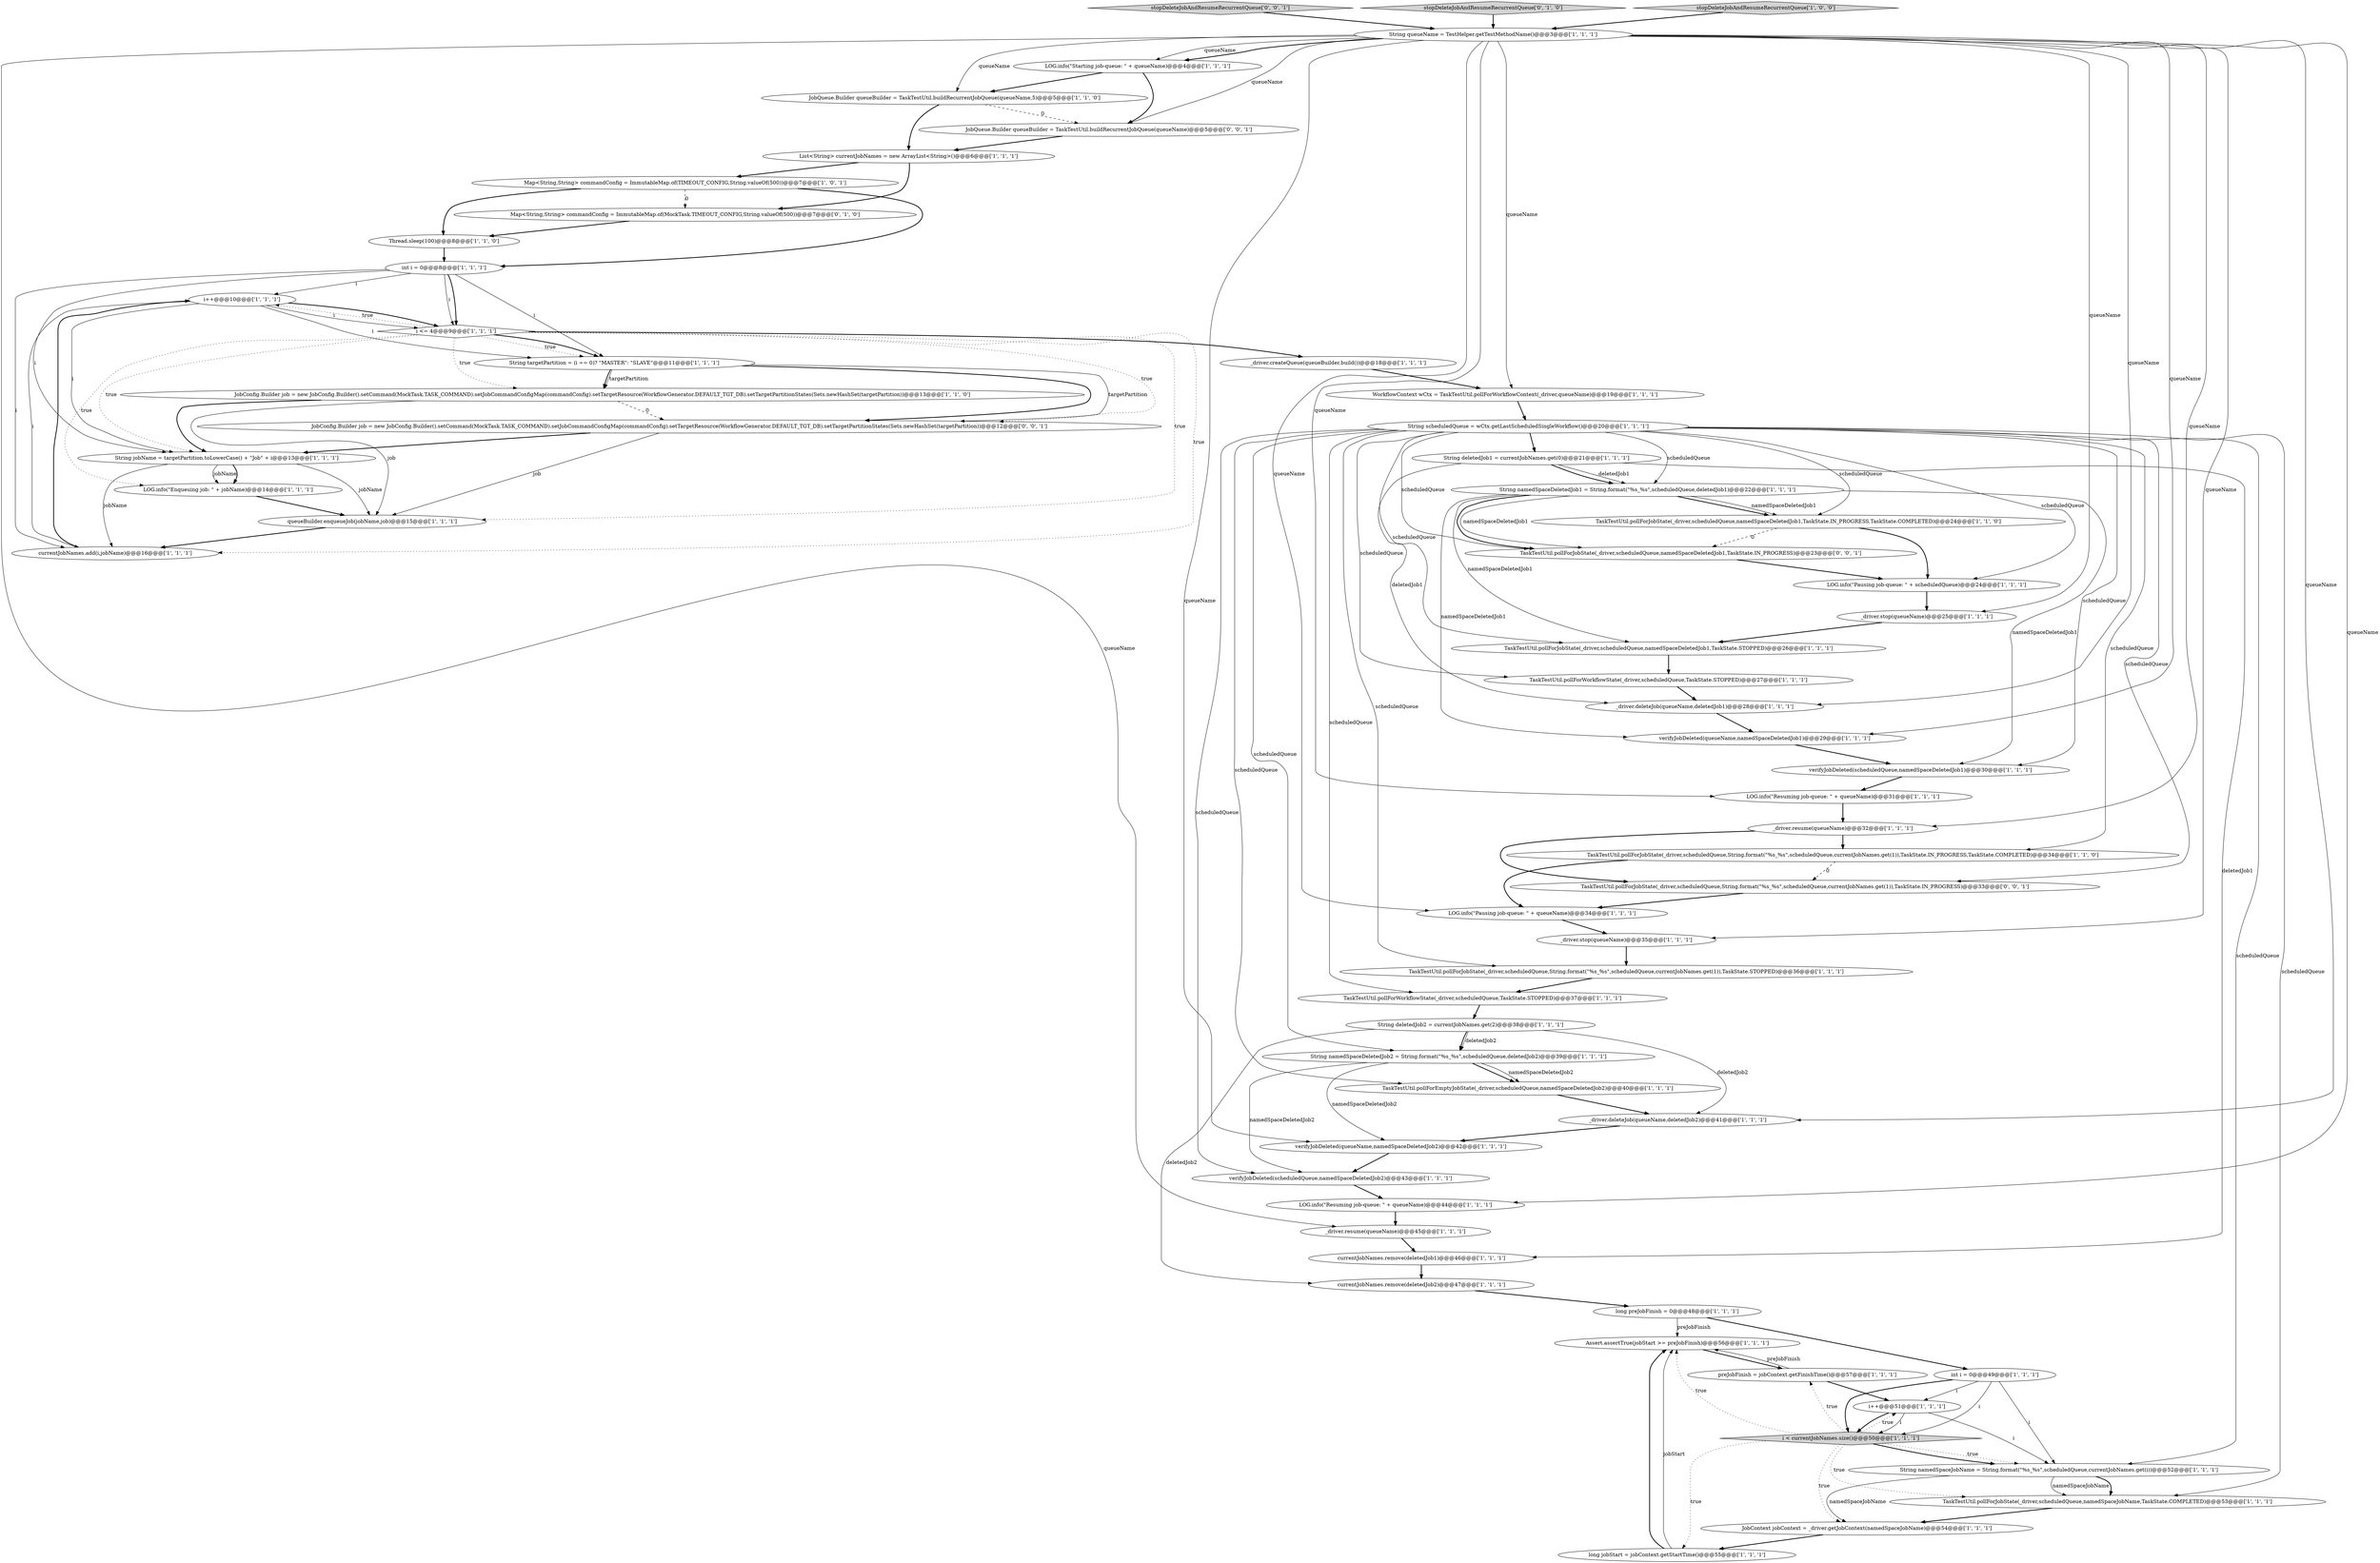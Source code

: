 digraph {
26 [style = filled, label = "String deletedJob1 = currentJobNames.get(0)@@@21@@@['1', '1', '1']", fillcolor = white, shape = ellipse image = "AAA0AAABBB1BBB"];
35 [style = filled, label = "verifyJobDeleted(scheduledQueue,namedSpaceDeletedJob1)@@@30@@@['1', '1', '1']", fillcolor = white, shape = ellipse image = "AAA0AAABBB1BBB"];
4 [style = filled, label = "String namedSpaceDeletedJob2 = String.format(\"%s_%s\",scheduledQueue,deletedJob2)@@@39@@@['1', '1', '1']", fillcolor = white, shape = ellipse image = "AAA0AAABBB1BBB"];
33 [style = filled, label = "LOG.info(\"Pausing job-queue: \" + scheduledQueue)@@@24@@@['1', '1', '1']", fillcolor = white, shape = ellipse image = "AAA0AAABBB1BBB"];
15 [style = filled, label = "currentJobNames.remove(deletedJob2)@@@47@@@['1', '1', '1']", fillcolor = white, shape = ellipse image = "AAA0AAABBB1BBB"];
55 [style = filled, label = "TaskTestUtil.pollForWorkflowState(_driver,scheduledQueue,TaskState.STOPPED)@@@27@@@['1', '1', '1']", fillcolor = white, shape = ellipse image = "AAA0AAABBB1BBB"];
59 [style = filled, label = "JobConfig.Builder job = new JobConfig.Builder().setCommand(MockTask.TASK_COMMAND).setJobCommandConfigMap(commandConfig).setTargetResource(WorkflowGenerator.DEFAULT_TGT_DB).setTargetPartitionStates(Sets.newHashSet(targetPartition))@@@12@@@['0', '0', '1']", fillcolor = white, shape = ellipse image = "AAA0AAABBB3BBB"];
45 [style = filled, label = "TaskTestUtil.pollForEmptyJobState(_driver,scheduledQueue,namedSpaceDeletedJob2)@@@40@@@['1', '1', '1']", fillcolor = white, shape = ellipse image = "AAA0AAABBB1BBB"];
48 [style = filled, label = "Map<String,String> commandConfig = ImmutableMap.of(TIMEOUT_CONFIG,String.valueOf(500))@@@7@@@['1', '0', '1']", fillcolor = white, shape = ellipse image = "AAA0AAABBB1BBB"];
10 [style = filled, label = "TaskTestUtil.pollForJobState(_driver,scheduledQueue,namedSpaceDeletedJob1,TaskState.IN_PROGRESS,TaskState.COMPLETED)@@@24@@@['1', '1', '0']", fillcolor = white, shape = ellipse image = "AAA0AAABBB1BBB"];
61 [style = filled, label = "stopDeleteJobAndResumeRecurrentQueue['0', '0', '1']", fillcolor = lightgray, shape = diamond image = "AAA0AAABBB3BBB"];
37 [style = filled, label = "i++@@@10@@@['1', '1', '1']", fillcolor = white, shape = ellipse image = "AAA0AAABBB1BBB"];
5 [style = filled, label = "String scheduledQueue = wCtx.getLastScheduledSingleWorkflow()@@@20@@@['1', '1', '1']", fillcolor = white, shape = ellipse image = "AAA0AAABBB1BBB"];
24 [style = filled, label = "String namedSpaceJobName = String.format(\"%s_%s\",scheduledQueue,currentJobNames.get(i))@@@52@@@['1', '1', '1']", fillcolor = white, shape = ellipse image = "AAA0AAABBB1BBB"];
29 [style = filled, label = "_driver.stop(queueName)@@@25@@@['1', '1', '1']", fillcolor = white, shape = ellipse image = "AAA0AAABBB1BBB"];
51 [style = filled, label = "String deletedJob2 = currentJobNames.get(2)@@@38@@@['1', '1', '1']", fillcolor = white, shape = ellipse image = "AAA0AAABBB1BBB"];
60 [style = filled, label = "JobQueue.Builder queueBuilder = TaskTestUtil.buildRecurrentJobQueue(queueName)@@@5@@@['0', '0', '1']", fillcolor = white, shape = ellipse image = "AAA0AAABBB3BBB"];
47 [style = filled, label = "Assert.assertTrue(jobStart >= preJobFinish)@@@56@@@['1', '1', '1']", fillcolor = white, shape = ellipse image = "AAA0AAABBB1BBB"];
21 [style = filled, label = "preJobFinish = jobContext.getFinishTime()@@@57@@@['1', '1', '1']", fillcolor = white, shape = ellipse image = "AAA0AAABBB1BBB"];
44 [style = filled, label = "LOG.info(\"Starting job-queue: \" + queueName)@@@4@@@['1', '1', '1']", fillcolor = white, shape = ellipse image = "AAA0AAABBB1BBB"];
13 [style = filled, label = "i <= 4@@@9@@@['1', '1', '1']", fillcolor = white, shape = diamond image = "AAA0AAABBB1BBB"];
6 [style = filled, label = "_driver.deleteJob(queueName,deletedJob1)@@@28@@@['1', '1', '1']", fillcolor = white, shape = ellipse image = "AAA0AAABBB1BBB"];
7 [style = filled, label = "String queueName = TestHelper.getTestMethodName()@@@3@@@['1', '1', '1']", fillcolor = white, shape = ellipse image = "AAA0AAABBB1BBB"];
19 [style = filled, label = "i < currentJobNames.size()@@@50@@@['1', '1', '1']", fillcolor = lightgray, shape = diamond image = "AAA0AAABBB1BBB"];
0 [style = filled, label = "verifyJobDeleted(scheduledQueue,namedSpaceDeletedJob2)@@@43@@@['1', '1', '1']", fillcolor = white, shape = ellipse image = "AAA0AAABBB1BBB"];
40 [style = filled, label = "_driver.stop(queueName)@@@35@@@['1', '1', '1']", fillcolor = white, shape = ellipse image = "AAA0AAABBB1BBB"];
25 [style = filled, label = "Thread.sleep(100)@@@8@@@['1', '1', '0']", fillcolor = white, shape = ellipse image = "AAA0AAABBB1BBB"];
53 [style = filled, label = "queueBuilder.enqueueJob(jobName,job)@@@15@@@['1', '1', '1']", fillcolor = white, shape = ellipse image = "AAA0AAABBB1BBB"];
56 [style = filled, label = "Map<String,String> commandConfig = ImmutableMap.of(MockTask.TIMEOUT_CONFIG,String.valueOf(500))@@@7@@@['0', '1', '0']", fillcolor = white, shape = ellipse image = "AAA1AAABBB2BBB"];
28 [style = filled, label = "verifyJobDeleted(queueName,namedSpaceDeletedJob2)@@@42@@@['1', '1', '1']", fillcolor = white, shape = ellipse image = "AAA0AAABBB1BBB"];
57 [style = filled, label = "stopDeleteJobAndResumeRecurrentQueue['0', '1', '0']", fillcolor = lightgray, shape = diamond image = "AAA0AAABBB2BBB"];
3 [style = filled, label = "_driver.resume(queueName)@@@45@@@['1', '1', '1']", fillcolor = white, shape = ellipse image = "AAA0AAABBB1BBB"];
16 [style = filled, label = "_driver.resume(queueName)@@@32@@@['1', '1', '1']", fillcolor = white, shape = ellipse image = "AAA0AAABBB1BBB"];
49 [style = filled, label = "String jobName = targetPartition.toLowerCase() + \"Job\" + i@@@13@@@['1', '1', '1']", fillcolor = white, shape = ellipse image = "AAA0AAABBB1BBB"];
34 [style = filled, label = "TaskTestUtil.pollForJobState(_driver,scheduledQueue,String.format(\"%s_%s\",scheduledQueue,currentJobNames.get(1)),TaskState.STOPPED)@@@36@@@['1', '1', '1']", fillcolor = white, shape = ellipse image = "AAA0AAABBB1BBB"];
46 [style = filled, label = "_driver.createQueue(queueBuilder.build())@@@18@@@['1', '1', '1']", fillcolor = white, shape = ellipse image = "AAA0AAABBB1BBB"];
20 [style = filled, label = "LOG.info(\"Enqueuing job: \" + jobName)@@@14@@@['1', '1', '1']", fillcolor = white, shape = ellipse image = "AAA0AAABBB1BBB"];
17 [style = filled, label = "JobContext jobContext = _driver.getJobContext(namedSpaceJobName)@@@54@@@['1', '1', '1']", fillcolor = white, shape = ellipse image = "AAA0AAABBB1BBB"];
11 [style = filled, label = "TaskTestUtil.pollForWorkflowState(_driver,scheduledQueue,TaskState.STOPPED)@@@37@@@['1', '1', '1']", fillcolor = white, shape = ellipse image = "AAA0AAABBB1BBB"];
12 [style = filled, label = "TaskTestUtil.pollForJobState(_driver,scheduledQueue,String.format(\"%s_%s\",scheduledQueue,currentJobNames.get(1)),TaskState.IN_PROGRESS,TaskState.COMPLETED)@@@34@@@['1', '1', '0']", fillcolor = white, shape = ellipse image = "AAA0AAABBB1BBB"];
8 [style = filled, label = "TaskTestUtil.pollForJobState(_driver,scheduledQueue,namedSpaceDeletedJob1,TaskState.STOPPED)@@@26@@@['1', '1', '1']", fillcolor = white, shape = ellipse image = "AAA0AAABBB1BBB"];
62 [style = filled, label = "TaskTestUtil.pollForJobState(_driver,scheduledQueue,namedSpaceDeletedJob1,TaskState.IN_PROGRESS)@@@23@@@['0', '0', '1']", fillcolor = white, shape = ellipse image = "AAA0AAABBB3BBB"];
23 [style = filled, label = "long jobStart = jobContext.getStartTime()@@@55@@@['1', '1', '1']", fillcolor = white, shape = ellipse image = "AAA0AAABBB1BBB"];
58 [style = filled, label = "TaskTestUtil.pollForJobState(_driver,scheduledQueue,String.format(\"%s_%s\",scheduledQueue,currentJobNames.get(1)),TaskState.IN_PROGRESS)@@@33@@@['0', '0', '1']", fillcolor = white, shape = ellipse image = "AAA0AAABBB3BBB"];
9 [style = filled, label = "TaskTestUtil.pollForJobState(_driver,scheduledQueue,namedSpaceJobName,TaskState.COMPLETED)@@@53@@@['1', '1', '1']", fillcolor = white, shape = ellipse image = "AAA0AAABBB1BBB"];
42 [style = filled, label = "String namedSpaceDeletedJob1 = String.format(\"%s_%s\",scheduledQueue,deletedJob1)@@@22@@@['1', '1', '1']", fillcolor = white, shape = ellipse image = "AAA0AAABBB1BBB"];
18 [style = filled, label = "LOG.info(\"Resuming job-queue: \" + queueName)@@@44@@@['1', '1', '1']", fillcolor = white, shape = ellipse image = "AAA0AAABBB1BBB"];
27 [style = filled, label = "verifyJobDeleted(queueName,namedSpaceDeletedJob1)@@@29@@@['1', '1', '1']", fillcolor = white, shape = ellipse image = "AAA0AAABBB1BBB"];
22 [style = filled, label = "stopDeleteJobAndResumeRecurrentQueue['1', '0', '0']", fillcolor = lightgray, shape = diamond image = "AAA0AAABBB1BBB"];
1 [style = filled, label = "long preJobFinish = 0@@@48@@@['1', '1', '1']", fillcolor = white, shape = ellipse image = "AAA0AAABBB1BBB"];
50 [style = filled, label = "LOG.info(\"Pausing job-queue: \" + queueName)@@@34@@@['1', '1', '1']", fillcolor = white, shape = ellipse image = "AAA0AAABBB1BBB"];
31 [style = filled, label = "JobQueue.Builder queueBuilder = TaskTestUtil.buildRecurrentJobQueue(queueName,5)@@@5@@@['1', '1', '0']", fillcolor = white, shape = ellipse image = "AAA0AAABBB1BBB"];
43 [style = filled, label = "String targetPartition = (i == 0)? \"MASTER\": \"SLAVE\"@@@11@@@['1', '1', '1']", fillcolor = white, shape = ellipse image = "AAA0AAABBB1BBB"];
30 [style = filled, label = "currentJobNames.add(i,jobName)@@@16@@@['1', '1', '1']", fillcolor = white, shape = ellipse image = "AAA0AAABBB1BBB"];
36 [style = filled, label = "int i = 0@@@8@@@['1', '1', '1']", fillcolor = white, shape = ellipse image = "AAA0AAABBB1BBB"];
38 [style = filled, label = "List<String> currentJobNames = new ArrayList<String>()@@@6@@@['1', '1', '1']", fillcolor = white, shape = ellipse image = "AAA0AAABBB1BBB"];
41 [style = filled, label = "int i = 0@@@49@@@['1', '1', '1']", fillcolor = white, shape = ellipse image = "AAA0AAABBB1BBB"];
54 [style = filled, label = "currentJobNames.remove(deletedJob1)@@@46@@@['1', '1', '1']", fillcolor = white, shape = ellipse image = "AAA0AAABBB1BBB"];
52 [style = filled, label = "i++@@@51@@@['1', '1', '1']", fillcolor = white, shape = ellipse image = "AAA0AAABBB1BBB"];
39 [style = filled, label = "JobConfig.Builder job = new JobConfig.Builder().setCommand(MockTask.TASK_COMMAND).setJobCommandConfigMap(commandConfig).setTargetResource(WorkflowGenerator.DEFAULT_TGT_DB).setTargetPartitionStates(Sets.newHashSet(targetPartition))@@@13@@@['1', '1', '0']", fillcolor = white, shape = ellipse image = "AAA0AAABBB1BBB"];
14 [style = filled, label = "WorkflowContext wCtx = TaskTestUtil.pollForWorkflowContext(_driver,queueName)@@@19@@@['1', '1', '1']", fillcolor = white, shape = ellipse image = "AAA0AAABBB1BBB"];
2 [style = filled, label = "LOG.info(\"Resuming job-queue: \" + queueName)@@@31@@@['1', '1', '1']", fillcolor = white, shape = ellipse image = "AAA0AAABBB1BBB"];
32 [style = filled, label = "_driver.deleteJob(queueName,deletedJob2)@@@41@@@['1', '1', '1']", fillcolor = white, shape = ellipse image = "AAA0AAABBB1BBB"];
19->21 [style = dotted, label="true"];
38->56 [style = bold, label=""];
48->36 [style = bold, label=""];
62->33 [style = bold, label=""];
15->1 [style = bold, label=""];
13->37 [style = dotted, label="true"];
29->8 [style = bold, label=""];
5->11 [style = solid, label="scheduledQueue"];
42->27 [style = solid, label="namedSpaceDeletedJob1"];
43->59 [style = solid, label="targetPartition"];
37->43 [style = solid, label="i"];
5->58 [style = solid, label="scheduledQueue"];
7->6 [style = solid, label="queueName"];
59->49 [style = bold, label=""];
7->44 [style = solid, label="queueName"];
11->51 [style = bold, label=""];
8->55 [style = bold, label=""];
42->35 [style = solid, label="namedSpaceDeletedJob1"];
45->32 [style = bold, label=""];
5->42 [style = solid, label="scheduledQueue"];
47->21 [style = bold, label=""];
56->25 [style = bold, label=""];
10->62 [style = dashed, label="0"];
7->31 [style = solid, label="queueName"];
4->45 [style = bold, label=""];
43->39 [style = bold, label=""];
24->17 [style = solid, label="namedSpaceJobName"];
39->59 [style = dashed, label="0"];
7->50 [style = solid, label="queueName"];
50->40 [style = bold, label=""];
16->12 [style = bold, label=""];
19->23 [style = dotted, label="true"];
7->40 [style = solid, label="queueName"];
54->15 [style = bold, label=""];
9->17 [style = bold, label=""];
32->28 [style = bold, label=""];
57->7 [style = bold, label=""];
1->47 [style = solid, label="preJobFinish"];
7->2 [style = solid, label="queueName"];
17->23 [style = bold, label=""];
7->16 [style = solid, label="queueName"];
23->47 [style = bold, label=""];
5->12 [style = solid, label="scheduledQueue"];
13->30 [style = dotted, label="true"];
33->29 [style = bold, label=""];
48->25 [style = bold, label=""];
28->0 [style = bold, label=""];
21->47 [style = solid, label="preJobFinish"];
36->13 [style = solid, label="i"];
14->5 [style = bold, label=""];
42->10 [style = bold, label=""];
13->53 [style = dotted, label="true"];
19->52 [style = dotted, label="true"];
7->18 [style = solid, label="queueName"];
36->37 [style = solid, label="i"];
42->62 [style = solid, label="namedSpaceDeletedJob1"];
51->4 [style = solid, label="deletedJob2"];
37->49 [style = solid, label="i"];
4->45 [style = solid, label="namedSpaceDeletedJob2"];
26->42 [style = bold, label=""];
19->24 [style = dotted, label="true"];
5->10 [style = solid, label="scheduledQueue"];
5->62 [style = solid, label="scheduledQueue"];
44->31 [style = bold, label=""];
13->43 [style = dotted, label="true"];
36->49 [style = solid, label="i"];
13->49 [style = dotted, label="true"];
5->9 [style = solid, label="scheduledQueue"];
13->59 [style = dotted, label="true"];
21->52 [style = bold, label=""];
13->43 [style = bold, label=""];
6->27 [style = bold, label=""];
37->13 [style = bold, label=""];
7->44 [style = bold, label=""];
49->20 [style = solid, label="jobName"];
55->6 [style = bold, label=""];
53->30 [style = bold, label=""];
38->48 [style = bold, label=""];
13->46 [style = bold, label=""];
7->27 [style = solid, label="queueName"];
2->16 [style = bold, label=""];
19->17 [style = dotted, label="true"];
41->52 [style = solid, label="i"];
37->13 [style = solid, label="i"];
51->4 [style = bold, label=""];
3->54 [style = bold, label=""];
48->56 [style = dashed, label="0"];
26->42 [style = solid, label="deletedJob1"];
12->50 [style = bold, label=""];
52->19 [style = bold, label=""];
5->0 [style = solid, label="scheduledQueue"];
31->60 [style = dashed, label="0"];
42->8 [style = solid, label="namedSpaceDeletedJob1"];
35->2 [style = bold, label=""];
39->49 [style = bold, label=""];
25->36 [style = bold, label=""];
49->53 [style = solid, label="jobName"];
7->60 [style = solid, label="queueName"];
19->9 [style = dotted, label="true"];
19->24 [style = bold, label=""];
36->43 [style = solid, label="i"];
24->9 [style = solid, label="namedSpaceJobName"];
13->39 [style = dotted, label="true"];
43->39 [style = solid, label="targetPartition"];
46->14 [style = bold, label=""];
40->34 [style = bold, label=""];
51->32 [style = solid, label="deletedJob2"];
19->47 [style = dotted, label="true"];
5->8 [style = solid, label="scheduledQueue"];
24->9 [style = bold, label=""];
5->34 [style = solid, label="scheduledQueue"];
41->19 [style = solid, label="i"];
7->28 [style = solid, label="queueName"];
31->38 [style = bold, label=""];
20->53 [style = bold, label=""];
49->30 [style = solid, label="jobName"];
5->33 [style = solid, label="scheduledQueue"];
5->35 [style = solid, label="scheduledQueue"];
58->50 [style = bold, label=""];
18->3 [style = bold, label=""];
60->38 [style = bold, label=""];
43->59 [style = bold, label=""];
5->4 [style = solid, label="scheduledQueue"];
44->60 [style = bold, label=""];
49->20 [style = bold, label=""];
30->37 [style = bold, label=""];
41->24 [style = solid, label="i"];
37->30 [style = solid, label="i"];
59->53 [style = solid, label="job"];
7->3 [style = solid, label="queueName"];
7->29 [style = solid, label="queueName"];
1->41 [style = bold, label=""];
41->19 [style = bold, label=""];
42->10 [style = solid, label="namedSpaceDeletedJob1"];
52->24 [style = solid, label="i"];
5->26 [style = bold, label=""];
12->58 [style = dashed, label="0"];
27->35 [style = bold, label=""];
5->55 [style = solid, label="scheduledQueue"];
26->6 [style = solid, label="deletedJob1"];
26->54 [style = solid, label="deletedJob1"];
7->14 [style = solid, label="queueName"];
5->45 [style = solid, label="scheduledQueue"];
36->13 [style = bold, label=""];
22->7 [style = bold, label=""];
23->47 [style = solid, label="jobStart"];
13->20 [style = dotted, label="true"];
4->0 [style = solid, label="namedSpaceDeletedJob2"];
5->24 [style = solid, label="scheduledQueue"];
51->15 [style = solid, label="deletedJob2"];
61->7 [style = bold, label=""];
36->30 [style = solid, label="i"];
10->33 [style = bold, label=""];
4->28 [style = solid, label="namedSpaceDeletedJob2"];
42->62 [style = bold, label=""];
39->53 [style = solid, label="job"];
16->58 [style = bold, label=""];
0->18 [style = bold, label=""];
7->32 [style = solid, label="queueName"];
52->19 [style = solid, label="i"];
34->11 [style = bold, label=""];
}
